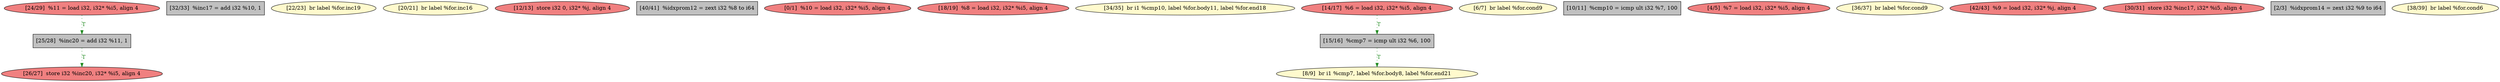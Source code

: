 
digraph G {


node1391 [fillcolor=lightcoral,label="[26/27]  store i32 %inc20, i32* %i5, align 4",shape=ellipse,style=filled ]
node1393 [fillcolor=grey,label="[32/33]  %inc17 = add i32 %10, 1",shape=rectangle,style=filled ]
node1379 [fillcolor=lemonchiffon,label="[22/23]  br label %for.inc19",shape=ellipse,style=filled ]
node1378 [fillcolor=lemonchiffon,label="[20/21]  br label %for.inc16",shape=ellipse,style=filled ]
node1374 [fillcolor=lightcoral,label="[12/13]  store i32 0, i32* %j, align 4",shape=ellipse,style=filled ]
node1390 [fillcolor=grey,label="[40/41]  %idxprom12 = zext i32 %8 to i64",shape=rectangle,style=filled ]
node1384 [fillcolor=lightcoral,label="[0/1]  %10 = load i32, i32* %i5, align 4",shape=ellipse,style=filled ]
node1377 [fillcolor=lightcoral,label="[18/19]  %8 = load i32, i32* %i5, align 4",shape=ellipse,style=filled ]
node1394 [fillcolor=lemonchiffon,label="[34/35]  br i1 %cmp10, label %for.body11, label %for.end18",shape=ellipse,style=filled ]
node1381 [fillcolor=lemonchiffon,label="[8/9]  br i1 %cmp7, label %for.body8, label %for.end21",shape=ellipse,style=filled ]
node1376 [fillcolor=grey,label="[15/16]  %cmp7 = icmp ult i32 %6, 100",shape=rectangle,style=filled ]
node1382 [fillcolor=lemonchiffon,label="[6/7]  br label %for.cond9",shape=ellipse,style=filled ]
node1385 [fillcolor=lightcoral,label="[24/29]  %11 = load i32, i32* %i5, align 4",shape=ellipse,style=filled ]
node1375 [fillcolor=lightcoral,label="[14/17]  %6 = load i32, i32* %i5, align 4",shape=ellipse,style=filled ]
node1380 [fillcolor=grey,label="[10/11]  %cmp10 = icmp ult i32 %7, 100",shape=rectangle,style=filled ]
node1383 [fillcolor=lightcoral,label="[4/5]  %7 = load i32, i32* %i5, align 4",shape=ellipse,style=filled ]
node1395 [fillcolor=grey,label="[25/28]  %inc20 = add i32 %11, 1",shape=rectangle,style=filled ]
node1389 [fillcolor=lemonchiffon,label="[36/37]  br label %for.cond9",shape=ellipse,style=filled ]
node1387 [fillcolor=lightcoral,label="[42/43]  %9 = load i32, i32* %j, align 4",shape=ellipse,style=filled ]
node1392 [fillcolor=lightcoral,label="[30/31]  store i32 %inc17, i32* %i5, align 4",shape=ellipse,style=filled ]
node1386 [fillcolor=grey,label="[2/3]  %idxprom14 = zext i32 %9 to i64",shape=rectangle,style=filled ]
node1388 [fillcolor=lemonchiffon,label="[38/39]  br label %for.cond6",shape=ellipse,style=filled ]

node1395->node1391 [style=dotted,color=forestgreen,label="T",fontcolor=forestgreen ]
node1375->node1376 [style=dotted,color=forestgreen,label="T",fontcolor=forestgreen ]
node1376->node1381 [style=dotted,color=forestgreen,label="T",fontcolor=forestgreen ]
node1385->node1395 [style=dotted,color=forestgreen,label="T",fontcolor=forestgreen ]


}
